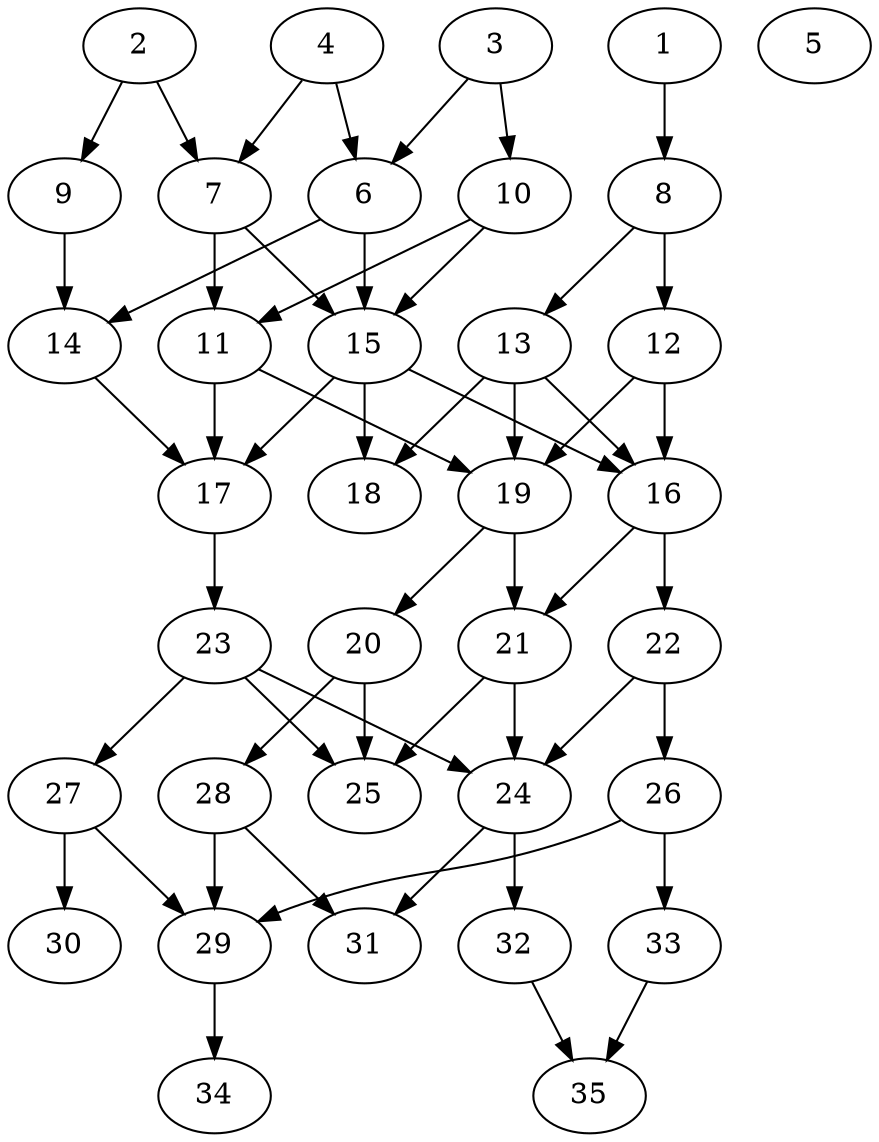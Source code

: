 // DAG automatically generated by daggen at Thu Oct  3 14:05:38 2019
// ./daggen --dot -n 35 --ccr 0.3 --fat 0.5 --regular 0.9 --density 0.6 --mindata 5242880 --maxdata 52428800 
digraph G {
  1 [size="153712640", alpha="0.07", expect_size="46113792"] 
  1 -> 8 [size ="46113792"]
  2 [size="44765867", alpha="0.13", expect_size="13429760"] 
  2 -> 7 [size ="13429760"]
  2 -> 9 [size ="13429760"]
  3 [size="32669013", alpha="0.09", expect_size="9800704"] 
  3 -> 6 [size ="9800704"]
  3 -> 10 [size ="9800704"]
  4 [size="133184853", alpha="0.15", expect_size="39955456"] 
  4 -> 6 [size ="39955456"]
  4 -> 7 [size ="39955456"]
  5 [size="156163413", alpha="0.12", expect_size="46849024"] 
  6 [size="61798400", alpha="0.04", expect_size="18539520"] 
  6 -> 14 [size ="18539520"]
  6 -> 15 [size ="18539520"]
  7 [size="105594880", alpha="0.14", expect_size="31678464"] 
  7 -> 11 [size ="31678464"]
  7 -> 15 [size ="31678464"]
  8 [size="60573013", alpha="0.11", expect_size="18171904"] 
  8 -> 12 [size ="18171904"]
  8 -> 13 [size ="18171904"]
  9 [size="144896000", alpha="0.16", expect_size="43468800"] 
  9 -> 14 [size ="43468800"]
  10 [size="167140693", alpha="0.11", expect_size="50142208"] 
  10 -> 11 [size ="50142208"]
  10 -> 15 [size ="50142208"]
  11 [size="153978880", alpha="0.10", expect_size="46193664"] 
  11 -> 17 [size ="46193664"]
  11 -> 19 [size ="46193664"]
  12 [size="53954560", alpha="0.06", expect_size="16186368"] 
  12 -> 16 [size ="16186368"]
  12 -> 19 [size ="16186368"]
  13 [size="153105067", alpha="0.03", expect_size="45931520"] 
  13 -> 16 [size ="45931520"]
  13 -> 18 [size ="45931520"]
  13 -> 19 [size ="45931520"]
  14 [size="70058667", alpha="0.08", expect_size="21017600"] 
  14 -> 17 [size ="21017600"]
  15 [size="27876693", alpha="0.09", expect_size="8363008"] 
  15 -> 16 [size ="8363008"]
  15 -> 17 [size ="8363008"]
  15 -> 18 [size ="8363008"]
  16 [size="124514987", alpha="0.10", expect_size="37354496"] 
  16 -> 21 [size ="37354496"]
  16 -> 22 [size ="37354496"]
  17 [size="154965333", alpha="0.14", expect_size="46489600"] 
  17 -> 23 [size ="46489600"]
  18 [size="104785920", alpha="0.07", expect_size="31435776"] 
  19 [size="36147200", alpha="0.01", expect_size="10844160"] 
  19 -> 20 [size ="10844160"]
  19 -> 21 [size ="10844160"]
  20 [size="158091947", alpha="0.13", expect_size="47427584"] 
  20 -> 25 [size ="47427584"]
  20 -> 28 [size ="47427584"]
  21 [size="83698347", alpha="0.03", expect_size="25109504"] 
  21 -> 24 [size ="25109504"]
  21 -> 25 [size ="25109504"]
  22 [size="160119467", alpha="0.16", expect_size="48035840"] 
  22 -> 24 [size ="48035840"]
  22 -> 26 [size ="48035840"]
  23 [size="48261120", alpha="0.11", expect_size="14478336"] 
  23 -> 24 [size ="14478336"]
  23 -> 25 [size ="14478336"]
  23 -> 27 [size ="14478336"]
  24 [size="68642133", alpha="0.01", expect_size="20592640"] 
  24 -> 31 [size ="20592640"]
  24 -> 32 [size ="20592640"]
  25 [size="133601280", alpha="0.09", expect_size="40080384"] 
  26 [size="47837867", alpha="0.02", expect_size="14351360"] 
  26 -> 29 [size ="14351360"]
  26 -> 33 [size ="14351360"]
  27 [size="130269867", alpha="0.06", expect_size="39080960"] 
  27 -> 29 [size ="39080960"]
  27 -> 30 [size ="39080960"]
  28 [size="79592107", alpha="0.16", expect_size="23877632"] 
  28 -> 29 [size ="23877632"]
  28 -> 31 [size ="23877632"]
  29 [size="137594880", alpha="0.02", expect_size="41278464"] 
  29 -> 34 [size ="41278464"]
  30 [size="143766187", alpha="0.07", expect_size="43129856"] 
  31 [size="90132480", alpha="0.09", expect_size="27039744"] 
  32 [size="112933547", alpha="0.16", expect_size="33880064"] 
  32 -> 35 [size ="33880064"]
  33 [size="82169173", alpha="0.00", expect_size="24650752"] 
  33 -> 35 [size ="24650752"]
  34 [size="170325333", alpha="0.11", expect_size="51097600"] 
  35 [size="21244587", alpha="0.04", expect_size="6373376"] 
}
